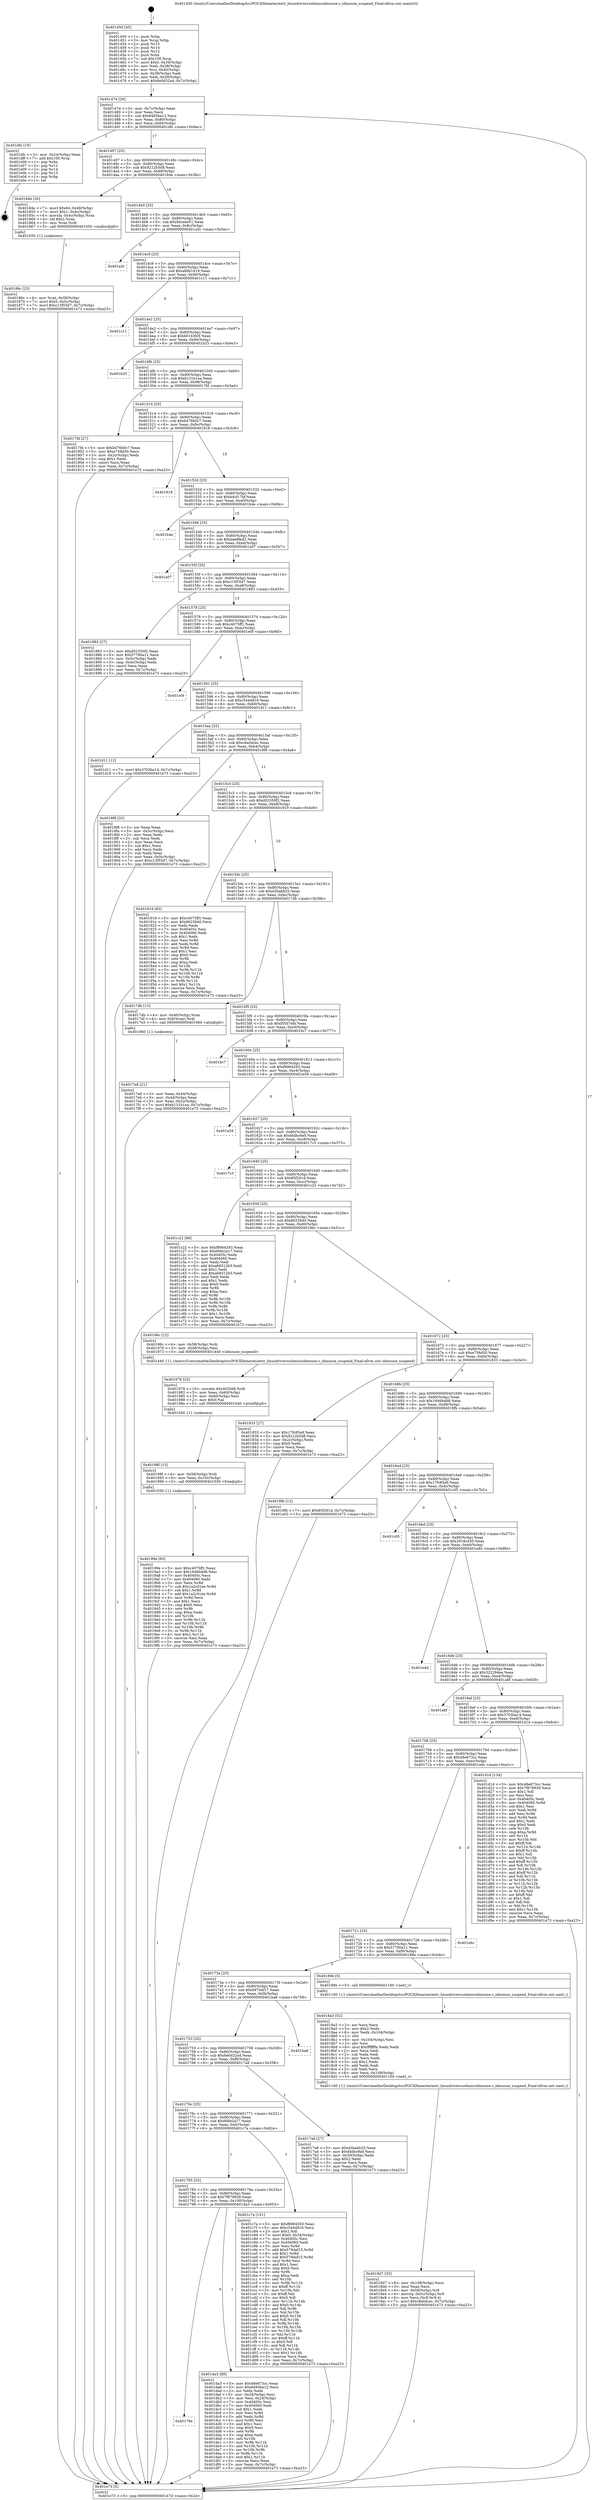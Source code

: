 digraph "0x401450" {
  label = "0x401450 (/mnt/c/Users/mathe/Desktop/tcc/POCII/binaries/extr_linuxdriversusbmiscidmouse.c_idmouse_suspend_Final-ollvm.out::main(0))"
  labelloc = "t"
  node[shape=record]

  Entry [label="",width=0.3,height=0.3,shape=circle,fillcolor=black,style=filled]
  "0x40147d" [label="{
     0x40147d [26]\l
     | [instrs]\l
     &nbsp;&nbsp;0x40147d \<+3\>: mov -0x7c(%rbp),%eax\l
     &nbsp;&nbsp;0x401480 \<+2\>: mov %eax,%ecx\l
     &nbsp;&nbsp;0x401482 \<+6\>: sub $0x8493ba12,%ecx\l
     &nbsp;&nbsp;0x401488 \<+3\>: mov %eax,-0x80(%rbp)\l
     &nbsp;&nbsp;0x40148b \<+6\>: mov %ecx,-0x84(%rbp)\l
     &nbsp;&nbsp;0x401491 \<+6\>: je 0000000000401dfc \<main+0x9ac\>\l
  }"]
  "0x401dfc" [label="{
     0x401dfc [19]\l
     | [instrs]\l
     &nbsp;&nbsp;0x401dfc \<+3\>: mov -0x24(%rbp),%eax\l
     &nbsp;&nbsp;0x401dff \<+7\>: add $0x100,%rsp\l
     &nbsp;&nbsp;0x401e06 \<+1\>: pop %rbx\l
     &nbsp;&nbsp;0x401e07 \<+2\>: pop %r12\l
     &nbsp;&nbsp;0x401e09 \<+2\>: pop %r14\l
     &nbsp;&nbsp;0x401e0b \<+2\>: pop %r15\l
     &nbsp;&nbsp;0x401e0d \<+1\>: pop %rbp\l
     &nbsp;&nbsp;0x401e0e \<+1\>: ret\l
  }"]
  "0x401497" [label="{
     0x401497 [25]\l
     | [instrs]\l
     &nbsp;&nbsp;0x401497 \<+5\>: jmp 000000000040149c \<main+0x4c\>\l
     &nbsp;&nbsp;0x40149c \<+3\>: mov -0x80(%rbp),%eax\l
     &nbsp;&nbsp;0x40149f \<+5\>: sub $0x9212b5d8,%eax\l
     &nbsp;&nbsp;0x4014a4 \<+6\>: mov %eax,-0x88(%rbp)\l
     &nbsp;&nbsp;0x4014aa \<+6\>: je 000000000040184e \<main+0x3fe\>\l
  }"]
  Exit [label="",width=0.3,height=0.3,shape=circle,fillcolor=black,style=filled,peripheries=2]
  "0x40184e" [label="{
     0x40184e [30]\l
     | [instrs]\l
     &nbsp;&nbsp;0x40184e \<+7\>: movl $0x64,-0x48(%rbp)\l
     &nbsp;&nbsp;0x401855 \<+7\>: movl $0x1,-0x4c(%rbp)\l
     &nbsp;&nbsp;0x40185c \<+4\>: movslq -0x4c(%rbp),%rax\l
     &nbsp;&nbsp;0x401860 \<+4\>: shl $0x2,%rax\l
     &nbsp;&nbsp;0x401864 \<+3\>: mov %rax,%rdi\l
     &nbsp;&nbsp;0x401867 \<+5\>: call 0000000000401050 \<malloc@plt\>\l
     | [calls]\l
     &nbsp;&nbsp;0x401050 \{1\} (unknown)\l
  }"]
  "0x4014b0" [label="{
     0x4014b0 [25]\l
     | [instrs]\l
     &nbsp;&nbsp;0x4014b0 \<+5\>: jmp 00000000004014b5 \<main+0x65\>\l
     &nbsp;&nbsp;0x4014b5 \<+3\>: mov -0x80(%rbp),%eax\l
     &nbsp;&nbsp;0x4014b8 \<+5\>: sub $0x94cebe51,%eax\l
     &nbsp;&nbsp;0x4014bd \<+6\>: mov %eax,-0x8c(%rbp)\l
     &nbsp;&nbsp;0x4014c3 \<+6\>: je 0000000000401a3c \<main+0x5ec\>\l
  }"]
  "0x40179e" [label="{
     0x40179e\l
  }", style=dashed]
  "0x401a3c" [label="{
     0x401a3c\l
  }", style=dashed]
  "0x4014c9" [label="{
     0x4014c9 [25]\l
     | [instrs]\l
     &nbsp;&nbsp;0x4014c9 \<+5\>: jmp 00000000004014ce \<main+0x7e\>\l
     &nbsp;&nbsp;0x4014ce \<+3\>: mov -0x80(%rbp),%eax\l
     &nbsp;&nbsp;0x4014d1 \<+5\>: sub $0xa89d1419,%eax\l
     &nbsp;&nbsp;0x4014d6 \<+6\>: mov %eax,-0x90(%rbp)\l
     &nbsp;&nbsp;0x4014dc \<+6\>: je 0000000000401c11 \<main+0x7c1\>\l
  }"]
  "0x401da3" [label="{
     0x401da3 [89]\l
     | [instrs]\l
     &nbsp;&nbsp;0x401da3 \<+5\>: mov $0x48e873cc,%eax\l
     &nbsp;&nbsp;0x401da8 \<+5\>: mov $0x8493ba12,%ecx\l
     &nbsp;&nbsp;0x401dad \<+2\>: xor %edx,%edx\l
     &nbsp;&nbsp;0x401daf \<+3\>: mov -0x34(%rbp),%esi\l
     &nbsp;&nbsp;0x401db2 \<+3\>: mov %esi,-0x24(%rbp)\l
     &nbsp;&nbsp;0x401db5 \<+7\>: mov 0x40405c,%esi\l
     &nbsp;&nbsp;0x401dbc \<+7\>: mov 0x404060,%edi\l
     &nbsp;&nbsp;0x401dc3 \<+3\>: sub $0x1,%edx\l
     &nbsp;&nbsp;0x401dc6 \<+3\>: mov %esi,%r8d\l
     &nbsp;&nbsp;0x401dc9 \<+3\>: add %edx,%r8d\l
     &nbsp;&nbsp;0x401dcc \<+4\>: imul %r8d,%esi\l
     &nbsp;&nbsp;0x401dd0 \<+3\>: and $0x1,%esi\l
     &nbsp;&nbsp;0x401dd3 \<+3\>: cmp $0x0,%esi\l
     &nbsp;&nbsp;0x401dd6 \<+4\>: sete %r9b\l
     &nbsp;&nbsp;0x401dda \<+3\>: cmp $0xa,%edi\l
     &nbsp;&nbsp;0x401ddd \<+4\>: setl %r10b\l
     &nbsp;&nbsp;0x401de1 \<+3\>: mov %r9b,%r11b\l
     &nbsp;&nbsp;0x401de4 \<+3\>: and %r10b,%r11b\l
     &nbsp;&nbsp;0x401de7 \<+3\>: xor %r10b,%r9b\l
     &nbsp;&nbsp;0x401dea \<+3\>: or %r9b,%r11b\l
     &nbsp;&nbsp;0x401ded \<+4\>: test $0x1,%r11b\l
     &nbsp;&nbsp;0x401df1 \<+3\>: cmovne %ecx,%eax\l
     &nbsp;&nbsp;0x401df4 \<+3\>: mov %eax,-0x7c(%rbp)\l
     &nbsp;&nbsp;0x401df7 \<+5\>: jmp 0000000000401e73 \<main+0xa23\>\l
  }"]
  "0x401c11" [label="{
     0x401c11\l
  }", style=dashed]
  "0x4014e2" [label="{
     0x4014e2 [25]\l
     | [instrs]\l
     &nbsp;&nbsp;0x4014e2 \<+5\>: jmp 00000000004014e7 \<main+0x97\>\l
     &nbsp;&nbsp;0x4014e7 \<+3\>: mov -0x80(%rbp),%eax\l
     &nbsp;&nbsp;0x4014ea \<+5\>: sub $0xb0143fc9,%eax\l
     &nbsp;&nbsp;0x4014ef \<+6\>: mov %eax,-0x94(%rbp)\l
     &nbsp;&nbsp;0x4014f5 \<+6\>: je 0000000000401b33 \<main+0x6e3\>\l
  }"]
  "0x401785" [label="{
     0x401785 [25]\l
     | [instrs]\l
     &nbsp;&nbsp;0x401785 \<+5\>: jmp 000000000040178a \<main+0x33a\>\l
     &nbsp;&nbsp;0x40178a \<+3\>: mov -0x80(%rbp),%eax\l
     &nbsp;&nbsp;0x40178d \<+5\>: sub $0x7f879939,%eax\l
     &nbsp;&nbsp;0x401792 \<+6\>: mov %eax,-0x100(%rbp)\l
     &nbsp;&nbsp;0x401798 \<+6\>: je 0000000000401da3 \<main+0x953\>\l
  }"]
  "0x401b33" [label="{
     0x401b33\l
  }", style=dashed]
  "0x4014fb" [label="{
     0x4014fb [25]\l
     | [instrs]\l
     &nbsp;&nbsp;0x4014fb \<+5\>: jmp 0000000000401500 \<main+0xb0\>\l
     &nbsp;&nbsp;0x401500 \<+3\>: mov -0x80(%rbp),%eax\l
     &nbsp;&nbsp;0x401503 \<+5\>: sub $0xb131b1ea,%eax\l
     &nbsp;&nbsp;0x401508 \<+6\>: mov %eax,-0x98(%rbp)\l
     &nbsp;&nbsp;0x40150e \<+6\>: je 00000000004017fd \<main+0x3ad\>\l
  }"]
  "0x401c7a" [label="{
     0x401c7a [151]\l
     | [instrs]\l
     &nbsp;&nbsp;0x401c7a \<+5\>: mov $0xf8964293,%eax\l
     &nbsp;&nbsp;0x401c7f \<+5\>: mov $0xc5444816,%ecx\l
     &nbsp;&nbsp;0x401c84 \<+2\>: mov $0x1,%dl\l
     &nbsp;&nbsp;0x401c86 \<+7\>: movl $0x0,-0x34(%rbp)\l
     &nbsp;&nbsp;0x401c8d \<+7\>: mov 0x40405c,%esi\l
     &nbsp;&nbsp;0x401c94 \<+7\>: mov 0x404060,%edi\l
     &nbsp;&nbsp;0x401c9b \<+3\>: mov %esi,%r8d\l
     &nbsp;&nbsp;0x401c9e \<+7\>: add $0x579daf15,%r8d\l
     &nbsp;&nbsp;0x401ca5 \<+4\>: sub $0x1,%r8d\l
     &nbsp;&nbsp;0x401ca9 \<+7\>: sub $0x579daf15,%r8d\l
     &nbsp;&nbsp;0x401cb0 \<+4\>: imul %r8d,%esi\l
     &nbsp;&nbsp;0x401cb4 \<+3\>: and $0x1,%esi\l
     &nbsp;&nbsp;0x401cb7 \<+3\>: cmp $0x0,%esi\l
     &nbsp;&nbsp;0x401cba \<+4\>: sete %r9b\l
     &nbsp;&nbsp;0x401cbe \<+3\>: cmp $0xa,%edi\l
     &nbsp;&nbsp;0x401cc1 \<+4\>: setl %r10b\l
     &nbsp;&nbsp;0x401cc5 \<+3\>: mov %r9b,%r11b\l
     &nbsp;&nbsp;0x401cc8 \<+4\>: xor $0xff,%r11b\l
     &nbsp;&nbsp;0x401ccc \<+3\>: mov %r10b,%bl\l
     &nbsp;&nbsp;0x401ccf \<+3\>: xor $0xff,%bl\l
     &nbsp;&nbsp;0x401cd2 \<+3\>: xor $0x0,%dl\l
     &nbsp;&nbsp;0x401cd5 \<+3\>: mov %r11b,%r14b\l
     &nbsp;&nbsp;0x401cd8 \<+4\>: and $0x0,%r14b\l
     &nbsp;&nbsp;0x401cdc \<+3\>: and %dl,%r9b\l
     &nbsp;&nbsp;0x401cdf \<+3\>: mov %bl,%r15b\l
     &nbsp;&nbsp;0x401ce2 \<+4\>: and $0x0,%r15b\l
     &nbsp;&nbsp;0x401ce6 \<+3\>: and %dl,%r10b\l
     &nbsp;&nbsp;0x401ce9 \<+3\>: or %r9b,%r14b\l
     &nbsp;&nbsp;0x401cec \<+3\>: or %r10b,%r15b\l
     &nbsp;&nbsp;0x401cef \<+3\>: xor %r15b,%r14b\l
     &nbsp;&nbsp;0x401cf2 \<+3\>: or %bl,%r11b\l
     &nbsp;&nbsp;0x401cf5 \<+4\>: xor $0xff,%r11b\l
     &nbsp;&nbsp;0x401cf9 \<+3\>: or $0x0,%dl\l
     &nbsp;&nbsp;0x401cfc \<+3\>: and %dl,%r11b\l
     &nbsp;&nbsp;0x401cff \<+3\>: or %r11b,%r14b\l
     &nbsp;&nbsp;0x401d02 \<+4\>: test $0x1,%r14b\l
     &nbsp;&nbsp;0x401d06 \<+3\>: cmovne %ecx,%eax\l
     &nbsp;&nbsp;0x401d09 \<+3\>: mov %eax,-0x7c(%rbp)\l
     &nbsp;&nbsp;0x401d0c \<+5\>: jmp 0000000000401e73 \<main+0xa23\>\l
  }"]
  "0x4017fd" [label="{
     0x4017fd [27]\l
     | [instrs]\l
     &nbsp;&nbsp;0x4017fd \<+5\>: mov $0xb476b0c7,%eax\l
     &nbsp;&nbsp;0x401802 \<+5\>: mov $0xe758d50,%ecx\l
     &nbsp;&nbsp;0x401807 \<+3\>: mov -0x2c(%rbp),%edx\l
     &nbsp;&nbsp;0x40180a \<+3\>: cmp $0x1,%edx\l
     &nbsp;&nbsp;0x40180d \<+3\>: cmovl %ecx,%eax\l
     &nbsp;&nbsp;0x401810 \<+3\>: mov %eax,-0x7c(%rbp)\l
     &nbsp;&nbsp;0x401813 \<+5\>: jmp 0000000000401e73 \<main+0xa23\>\l
  }"]
  "0x401514" [label="{
     0x401514 [25]\l
     | [instrs]\l
     &nbsp;&nbsp;0x401514 \<+5\>: jmp 0000000000401519 \<main+0xc9\>\l
     &nbsp;&nbsp;0x401519 \<+3\>: mov -0x80(%rbp),%eax\l
     &nbsp;&nbsp;0x40151c \<+5\>: sub $0xb476b0c7,%eax\l
     &nbsp;&nbsp;0x401521 \<+6\>: mov %eax,-0x9c(%rbp)\l
     &nbsp;&nbsp;0x401527 \<+6\>: je 0000000000401818 \<main+0x3c8\>\l
  }"]
  "0x40199e" [label="{
     0x40199e [93]\l
     | [instrs]\l
     &nbsp;&nbsp;0x40199e \<+5\>: mov $0xc4075ff1,%eax\l
     &nbsp;&nbsp;0x4019a3 \<+5\>: mov $0x1646bdd8,%esi\l
     &nbsp;&nbsp;0x4019a8 \<+7\>: mov 0x40405c,%ecx\l
     &nbsp;&nbsp;0x4019af \<+7\>: mov 0x404060,%edx\l
     &nbsp;&nbsp;0x4019b6 \<+3\>: mov %ecx,%r8d\l
     &nbsp;&nbsp;0x4019b9 \<+7\>: sub $0x1a2c01ee,%r8d\l
     &nbsp;&nbsp;0x4019c0 \<+4\>: sub $0x1,%r8d\l
     &nbsp;&nbsp;0x4019c4 \<+7\>: add $0x1a2c01ee,%r8d\l
     &nbsp;&nbsp;0x4019cb \<+4\>: imul %r8d,%ecx\l
     &nbsp;&nbsp;0x4019cf \<+3\>: and $0x1,%ecx\l
     &nbsp;&nbsp;0x4019d2 \<+3\>: cmp $0x0,%ecx\l
     &nbsp;&nbsp;0x4019d5 \<+4\>: sete %r9b\l
     &nbsp;&nbsp;0x4019d9 \<+3\>: cmp $0xa,%edx\l
     &nbsp;&nbsp;0x4019dc \<+4\>: setl %r10b\l
     &nbsp;&nbsp;0x4019e0 \<+3\>: mov %r9b,%r11b\l
     &nbsp;&nbsp;0x4019e3 \<+3\>: and %r10b,%r11b\l
     &nbsp;&nbsp;0x4019e6 \<+3\>: xor %r10b,%r9b\l
     &nbsp;&nbsp;0x4019e9 \<+3\>: or %r9b,%r11b\l
     &nbsp;&nbsp;0x4019ec \<+4\>: test $0x1,%r11b\l
     &nbsp;&nbsp;0x4019f0 \<+3\>: cmovne %esi,%eax\l
     &nbsp;&nbsp;0x4019f3 \<+3\>: mov %eax,-0x7c(%rbp)\l
     &nbsp;&nbsp;0x4019f6 \<+5\>: jmp 0000000000401e73 \<main+0xa23\>\l
  }"]
  "0x401818" [label="{
     0x401818\l
  }", style=dashed]
  "0x40152d" [label="{
     0x40152d [25]\l
     | [instrs]\l
     &nbsp;&nbsp;0x40152d \<+5\>: jmp 0000000000401532 \<main+0xe2\>\l
     &nbsp;&nbsp;0x401532 \<+3\>: mov -0x80(%rbp),%eax\l
     &nbsp;&nbsp;0x401535 \<+5\>: sub $0xb4cf17bf,%eax\l
     &nbsp;&nbsp;0x40153a \<+6\>: mov %eax,-0xa0(%rbp)\l
     &nbsp;&nbsp;0x401540 \<+6\>: je 0000000000401b4e \<main+0x6fe\>\l
  }"]
  "0x40198f" [label="{
     0x40198f [15]\l
     | [instrs]\l
     &nbsp;&nbsp;0x40198f \<+4\>: mov -0x58(%rbp),%rdi\l
     &nbsp;&nbsp;0x401993 \<+6\>: mov %eax,-0x10c(%rbp)\l
     &nbsp;&nbsp;0x401999 \<+5\>: call 0000000000401030 \<free@plt\>\l
     | [calls]\l
     &nbsp;&nbsp;0x401030 \{1\} (unknown)\l
  }"]
  "0x401b4e" [label="{
     0x401b4e\l
  }", style=dashed]
  "0x401546" [label="{
     0x401546 [25]\l
     | [instrs]\l
     &nbsp;&nbsp;0x401546 \<+5\>: jmp 000000000040154b \<main+0xfb\>\l
     &nbsp;&nbsp;0x40154b \<+3\>: mov -0x80(%rbp),%eax\l
     &nbsp;&nbsp;0x40154e \<+5\>: sub $0xbae6fed2,%eax\l
     &nbsp;&nbsp;0x401553 \<+6\>: mov %eax,-0xa4(%rbp)\l
     &nbsp;&nbsp;0x401559 \<+6\>: je 0000000000401a07 \<main+0x5b7\>\l
  }"]
  "0x401978" [label="{
     0x401978 [23]\l
     | [instrs]\l
     &nbsp;&nbsp;0x401978 \<+10\>: movabs $0x4020d6,%rdi\l
     &nbsp;&nbsp;0x401982 \<+3\>: mov %eax,-0x60(%rbp)\l
     &nbsp;&nbsp;0x401985 \<+3\>: mov -0x60(%rbp),%esi\l
     &nbsp;&nbsp;0x401988 \<+2\>: mov $0x0,%al\l
     &nbsp;&nbsp;0x40198a \<+5\>: call 0000000000401040 \<printf@plt\>\l
     | [calls]\l
     &nbsp;&nbsp;0x401040 \{1\} (unknown)\l
  }"]
  "0x401a07" [label="{
     0x401a07\l
  }", style=dashed]
  "0x40155f" [label="{
     0x40155f [25]\l
     | [instrs]\l
     &nbsp;&nbsp;0x40155f \<+5\>: jmp 0000000000401564 \<main+0x114\>\l
     &nbsp;&nbsp;0x401564 \<+3\>: mov -0x80(%rbp),%eax\l
     &nbsp;&nbsp;0x401567 \<+5\>: sub $0xc13f55d7,%eax\l
     &nbsp;&nbsp;0x40156c \<+6\>: mov %eax,-0xa8(%rbp)\l
     &nbsp;&nbsp;0x401572 \<+6\>: je 0000000000401883 \<main+0x433\>\l
  }"]
  "0x4018d7" [label="{
     0x4018d7 [33]\l
     | [instrs]\l
     &nbsp;&nbsp;0x4018d7 \<+6\>: mov -0x108(%rbp),%ecx\l
     &nbsp;&nbsp;0x4018dd \<+3\>: imul %eax,%ecx\l
     &nbsp;&nbsp;0x4018e0 \<+4\>: mov -0x58(%rbp),%r8\l
     &nbsp;&nbsp;0x4018e4 \<+4\>: movslq -0x5c(%rbp),%r9\l
     &nbsp;&nbsp;0x4018e8 \<+4\>: mov %ecx,(%r8,%r9,4)\l
     &nbsp;&nbsp;0x4018ec \<+7\>: movl $0xc8a0dcec,-0x7c(%rbp)\l
     &nbsp;&nbsp;0x4018f3 \<+5\>: jmp 0000000000401e73 \<main+0xa23\>\l
  }"]
  "0x401883" [label="{
     0x401883 [27]\l
     | [instrs]\l
     &nbsp;&nbsp;0x401883 \<+5\>: mov $0xd02350f2,%eax\l
     &nbsp;&nbsp;0x401888 \<+5\>: mov $0x57780a11,%ecx\l
     &nbsp;&nbsp;0x40188d \<+3\>: mov -0x5c(%rbp),%edx\l
     &nbsp;&nbsp;0x401890 \<+3\>: cmp -0x4c(%rbp),%edx\l
     &nbsp;&nbsp;0x401893 \<+3\>: cmovl %ecx,%eax\l
     &nbsp;&nbsp;0x401896 \<+3\>: mov %eax,-0x7c(%rbp)\l
     &nbsp;&nbsp;0x401899 \<+5\>: jmp 0000000000401e73 \<main+0xa23\>\l
  }"]
  "0x401578" [label="{
     0x401578 [25]\l
     | [instrs]\l
     &nbsp;&nbsp;0x401578 \<+5\>: jmp 000000000040157d \<main+0x12d\>\l
     &nbsp;&nbsp;0x40157d \<+3\>: mov -0x80(%rbp),%eax\l
     &nbsp;&nbsp;0x401580 \<+5\>: sub $0xc4075ff1,%eax\l
     &nbsp;&nbsp;0x401585 \<+6\>: mov %eax,-0xac(%rbp)\l
     &nbsp;&nbsp;0x40158b \<+6\>: je 0000000000401e0f \<main+0x9bf\>\l
  }"]
  "0x4018a3" [label="{
     0x4018a3 [52]\l
     | [instrs]\l
     &nbsp;&nbsp;0x4018a3 \<+2\>: xor %ecx,%ecx\l
     &nbsp;&nbsp;0x4018a5 \<+5\>: mov $0x2,%edx\l
     &nbsp;&nbsp;0x4018aa \<+6\>: mov %edx,-0x104(%rbp)\l
     &nbsp;&nbsp;0x4018b0 \<+1\>: cltd\l
     &nbsp;&nbsp;0x4018b1 \<+6\>: mov -0x104(%rbp),%esi\l
     &nbsp;&nbsp;0x4018b7 \<+2\>: idiv %esi\l
     &nbsp;&nbsp;0x4018b9 \<+6\>: imul $0xfffffffe,%edx,%edx\l
     &nbsp;&nbsp;0x4018bf \<+2\>: mov %ecx,%edi\l
     &nbsp;&nbsp;0x4018c1 \<+2\>: sub %edx,%edi\l
     &nbsp;&nbsp;0x4018c3 \<+2\>: mov %ecx,%edx\l
     &nbsp;&nbsp;0x4018c5 \<+3\>: sub $0x1,%edx\l
     &nbsp;&nbsp;0x4018c8 \<+2\>: add %edx,%edi\l
     &nbsp;&nbsp;0x4018ca \<+2\>: sub %edi,%ecx\l
     &nbsp;&nbsp;0x4018cc \<+6\>: mov %ecx,-0x108(%rbp)\l
     &nbsp;&nbsp;0x4018d2 \<+5\>: call 0000000000401160 \<next_i\>\l
     | [calls]\l
     &nbsp;&nbsp;0x401160 \{1\} (/mnt/c/Users/mathe/Desktop/tcc/POCII/binaries/extr_linuxdriversusbmiscidmouse.c_idmouse_suspend_Final-ollvm.out::next_i)\l
  }"]
  "0x401e0f" [label="{
     0x401e0f\l
  }", style=dashed]
  "0x401591" [label="{
     0x401591 [25]\l
     | [instrs]\l
     &nbsp;&nbsp;0x401591 \<+5\>: jmp 0000000000401596 \<main+0x146\>\l
     &nbsp;&nbsp;0x401596 \<+3\>: mov -0x80(%rbp),%eax\l
     &nbsp;&nbsp;0x401599 \<+5\>: sub $0xc5444816,%eax\l
     &nbsp;&nbsp;0x40159e \<+6\>: mov %eax,-0xb0(%rbp)\l
     &nbsp;&nbsp;0x4015a4 \<+6\>: je 0000000000401d11 \<main+0x8c1\>\l
  }"]
  "0x40186c" [label="{
     0x40186c [23]\l
     | [instrs]\l
     &nbsp;&nbsp;0x40186c \<+4\>: mov %rax,-0x58(%rbp)\l
     &nbsp;&nbsp;0x401870 \<+7\>: movl $0x0,-0x5c(%rbp)\l
     &nbsp;&nbsp;0x401877 \<+7\>: movl $0xc13f55d7,-0x7c(%rbp)\l
     &nbsp;&nbsp;0x40187e \<+5\>: jmp 0000000000401e73 \<main+0xa23\>\l
  }"]
  "0x401d11" [label="{
     0x401d11 [12]\l
     | [instrs]\l
     &nbsp;&nbsp;0x401d11 \<+7\>: movl $0x3703ba14,-0x7c(%rbp)\l
     &nbsp;&nbsp;0x401d18 \<+5\>: jmp 0000000000401e73 \<main+0xa23\>\l
  }"]
  "0x4015aa" [label="{
     0x4015aa [25]\l
     | [instrs]\l
     &nbsp;&nbsp;0x4015aa \<+5\>: jmp 00000000004015af \<main+0x15f\>\l
     &nbsp;&nbsp;0x4015af \<+3\>: mov -0x80(%rbp),%eax\l
     &nbsp;&nbsp;0x4015b2 \<+5\>: sub $0xc8a0dcec,%eax\l
     &nbsp;&nbsp;0x4015b7 \<+6\>: mov %eax,-0xb4(%rbp)\l
     &nbsp;&nbsp;0x4015bd \<+6\>: je 00000000004018f8 \<main+0x4a8\>\l
  }"]
  "0x4017e8" [label="{
     0x4017e8 [21]\l
     | [instrs]\l
     &nbsp;&nbsp;0x4017e8 \<+3\>: mov %eax,-0x44(%rbp)\l
     &nbsp;&nbsp;0x4017eb \<+3\>: mov -0x44(%rbp),%eax\l
     &nbsp;&nbsp;0x4017ee \<+3\>: mov %eax,-0x2c(%rbp)\l
     &nbsp;&nbsp;0x4017f1 \<+7\>: movl $0xb131b1ea,-0x7c(%rbp)\l
     &nbsp;&nbsp;0x4017f8 \<+5\>: jmp 0000000000401e73 \<main+0xa23\>\l
  }"]
  "0x4018f8" [label="{
     0x4018f8 [33]\l
     | [instrs]\l
     &nbsp;&nbsp;0x4018f8 \<+2\>: xor %eax,%eax\l
     &nbsp;&nbsp;0x4018fa \<+3\>: mov -0x5c(%rbp),%ecx\l
     &nbsp;&nbsp;0x4018fd \<+2\>: mov %eax,%edx\l
     &nbsp;&nbsp;0x4018ff \<+2\>: sub %ecx,%edx\l
     &nbsp;&nbsp;0x401901 \<+2\>: mov %eax,%ecx\l
     &nbsp;&nbsp;0x401903 \<+3\>: sub $0x1,%ecx\l
     &nbsp;&nbsp;0x401906 \<+2\>: add %ecx,%edx\l
     &nbsp;&nbsp;0x401908 \<+2\>: sub %edx,%eax\l
     &nbsp;&nbsp;0x40190a \<+3\>: mov %eax,-0x5c(%rbp)\l
     &nbsp;&nbsp;0x40190d \<+7\>: movl $0xc13f55d7,-0x7c(%rbp)\l
     &nbsp;&nbsp;0x401914 \<+5\>: jmp 0000000000401e73 \<main+0xa23\>\l
  }"]
  "0x4015c3" [label="{
     0x4015c3 [25]\l
     | [instrs]\l
     &nbsp;&nbsp;0x4015c3 \<+5\>: jmp 00000000004015c8 \<main+0x178\>\l
     &nbsp;&nbsp;0x4015c8 \<+3\>: mov -0x80(%rbp),%eax\l
     &nbsp;&nbsp;0x4015cb \<+5\>: sub $0xd02350f2,%eax\l
     &nbsp;&nbsp;0x4015d0 \<+6\>: mov %eax,-0xb8(%rbp)\l
     &nbsp;&nbsp;0x4015d6 \<+6\>: je 0000000000401919 \<main+0x4c9\>\l
  }"]
  "0x401450" [label="{
     0x401450 [45]\l
     | [instrs]\l
     &nbsp;&nbsp;0x401450 \<+1\>: push %rbp\l
     &nbsp;&nbsp;0x401451 \<+3\>: mov %rsp,%rbp\l
     &nbsp;&nbsp;0x401454 \<+2\>: push %r15\l
     &nbsp;&nbsp;0x401456 \<+2\>: push %r14\l
     &nbsp;&nbsp;0x401458 \<+2\>: push %r12\l
     &nbsp;&nbsp;0x40145a \<+1\>: push %rbx\l
     &nbsp;&nbsp;0x40145b \<+7\>: sub $0x100,%rsp\l
     &nbsp;&nbsp;0x401462 \<+7\>: movl $0x0,-0x34(%rbp)\l
     &nbsp;&nbsp;0x401469 \<+3\>: mov %edi,-0x38(%rbp)\l
     &nbsp;&nbsp;0x40146c \<+4\>: mov %rsi,-0x40(%rbp)\l
     &nbsp;&nbsp;0x401470 \<+3\>: mov -0x38(%rbp),%edi\l
     &nbsp;&nbsp;0x401473 \<+3\>: mov %edi,-0x30(%rbp)\l
     &nbsp;&nbsp;0x401476 \<+7\>: movl $0x6e0d32a4,-0x7c(%rbp)\l
  }"]
  "0x401919" [label="{
     0x401919 [83]\l
     | [instrs]\l
     &nbsp;&nbsp;0x401919 \<+5\>: mov $0xc4075ff1,%eax\l
     &nbsp;&nbsp;0x40191e \<+5\>: mov $0x8623940,%ecx\l
     &nbsp;&nbsp;0x401923 \<+2\>: xor %edx,%edx\l
     &nbsp;&nbsp;0x401925 \<+7\>: mov 0x40405c,%esi\l
     &nbsp;&nbsp;0x40192c \<+7\>: mov 0x404060,%edi\l
     &nbsp;&nbsp;0x401933 \<+3\>: sub $0x1,%edx\l
     &nbsp;&nbsp;0x401936 \<+3\>: mov %esi,%r8d\l
     &nbsp;&nbsp;0x401939 \<+3\>: add %edx,%r8d\l
     &nbsp;&nbsp;0x40193c \<+4\>: imul %r8d,%esi\l
     &nbsp;&nbsp;0x401940 \<+3\>: and $0x1,%esi\l
     &nbsp;&nbsp;0x401943 \<+3\>: cmp $0x0,%esi\l
     &nbsp;&nbsp;0x401946 \<+4\>: sete %r9b\l
     &nbsp;&nbsp;0x40194a \<+3\>: cmp $0xa,%edi\l
     &nbsp;&nbsp;0x40194d \<+4\>: setl %r10b\l
     &nbsp;&nbsp;0x401951 \<+3\>: mov %r9b,%r11b\l
     &nbsp;&nbsp;0x401954 \<+3\>: and %r10b,%r11b\l
     &nbsp;&nbsp;0x401957 \<+3\>: xor %r10b,%r9b\l
     &nbsp;&nbsp;0x40195a \<+3\>: or %r9b,%r11b\l
     &nbsp;&nbsp;0x40195d \<+4\>: test $0x1,%r11b\l
     &nbsp;&nbsp;0x401961 \<+3\>: cmovne %ecx,%eax\l
     &nbsp;&nbsp;0x401964 \<+3\>: mov %eax,-0x7c(%rbp)\l
     &nbsp;&nbsp;0x401967 \<+5\>: jmp 0000000000401e73 \<main+0xa23\>\l
  }"]
  "0x4015dc" [label="{
     0x4015dc [25]\l
     | [instrs]\l
     &nbsp;&nbsp;0x4015dc \<+5\>: jmp 00000000004015e1 \<main+0x191\>\l
     &nbsp;&nbsp;0x4015e1 \<+3\>: mov -0x80(%rbp),%eax\l
     &nbsp;&nbsp;0x4015e4 \<+5\>: sub $0xd3babb25,%eax\l
     &nbsp;&nbsp;0x4015e9 \<+6\>: mov %eax,-0xbc(%rbp)\l
     &nbsp;&nbsp;0x4015ef \<+6\>: je 00000000004017db \<main+0x38b\>\l
  }"]
  "0x401e73" [label="{
     0x401e73 [5]\l
     | [instrs]\l
     &nbsp;&nbsp;0x401e73 \<+5\>: jmp 000000000040147d \<main+0x2d\>\l
  }"]
  "0x4017db" [label="{
     0x4017db [13]\l
     | [instrs]\l
     &nbsp;&nbsp;0x4017db \<+4\>: mov -0x40(%rbp),%rax\l
     &nbsp;&nbsp;0x4017df \<+4\>: mov 0x8(%rax),%rdi\l
     &nbsp;&nbsp;0x4017e3 \<+5\>: call 0000000000401060 \<atoi@plt\>\l
     | [calls]\l
     &nbsp;&nbsp;0x401060 \{1\} (unknown)\l
  }"]
  "0x4015f5" [label="{
     0x4015f5 [25]\l
     | [instrs]\l
     &nbsp;&nbsp;0x4015f5 \<+5\>: jmp 00000000004015fa \<main+0x1aa\>\l
     &nbsp;&nbsp;0x4015fa \<+3\>: mov -0x80(%rbp),%eax\l
     &nbsp;&nbsp;0x4015fd \<+5\>: sub $0xf55d7efa,%eax\l
     &nbsp;&nbsp;0x401602 \<+6\>: mov %eax,-0xc0(%rbp)\l
     &nbsp;&nbsp;0x401608 \<+6\>: je 0000000000401bc7 \<main+0x777\>\l
  }"]
  "0x40176c" [label="{
     0x40176c [25]\l
     | [instrs]\l
     &nbsp;&nbsp;0x40176c \<+5\>: jmp 0000000000401771 \<main+0x321\>\l
     &nbsp;&nbsp;0x401771 \<+3\>: mov -0x80(%rbp),%eax\l
     &nbsp;&nbsp;0x401774 \<+5\>: sub $0x6fde2a17,%eax\l
     &nbsp;&nbsp;0x401779 \<+6\>: mov %eax,-0xfc(%rbp)\l
     &nbsp;&nbsp;0x40177f \<+6\>: je 0000000000401c7a \<main+0x82a\>\l
  }"]
  "0x401bc7" [label="{
     0x401bc7\l
  }", style=dashed]
  "0x40160e" [label="{
     0x40160e [25]\l
     | [instrs]\l
     &nbsp;&nbsp;0x40160e \<+5\>: jmp 0000000000401613 \<main+0x1c3\>\l
     &nbsp;&nbsp;0x401613 \<+3\>: mov -0x80(%rbp),%eax\l
     &nbsp;&nbsp;0x401616 \<+5\>: sub $0xf8964293,%eax\l
     &nbsp;&nbsp;0x40161b \<+6\>: mov %eax,-0xc4(%rbp)\l
     &nbsp;&nbsp;0x401621 \<+6\>: je 0000000000401e59 \<main+0xa09\>\l
  }"]
  "0x4017a8" [label="{
     0x4017a8 [27]\l
     | [instrs]\l
     &nbsp;&nbsp;0x4017a8 \<+5\>: mov $0xd3babb25,%eax\l
     &nbsp;&nbsp;0x4017ad \<+5\>: mov $0xfddbc9a0,%ecx\l
     &nbsp;&nbsp;0x4017b2 \<+3\>: mov -0x30(%rbp),%edx\l
     &nbsp;&nbsp;0x4017b5 \<+3\>: cmp $0x2,%edx\l
     &nbsp;&nbsp;0x4017b8 \<+3\>: cmovne %ecx,%eax\l
     &nbsp;&nbsp;0x4017bb \<+3\>: mov %eax,-0x7c(%rbp)\l
     &nbsp;&nbsp;0x4017be \<+5\>: jmp 0000000000401e73 \<main+0xa23\>\l
  }"]
  "0x401e59" [label="{
     0x401e59\l
  }", style=dashed]
  "0x401627" [label="{
     0x401627 [25]\l
     | [instrs]\l
     &nbsp;&nbsp;0x401627 \<+5\>: jmp 000000000040162c \<main+0x1dc\>\l
     &nbsp;&nbsp;0x40162c \<+3\>: mov -0x80(%rbp),%eax\l
     &nbsp;&nbsp;0x40162f \<+5\>: sub $0xfddbc9a0,%eax\l
     &nbsp;&nbsp;0x401634 \<+6\>: mov %eax,-0xc8(%rbp)\l
     &nbsp;&nbsp;0x40163a \<+6\>: je 00000000004017c3 \<main+0x373\>\l
  }"]
  "0x401753" [label="{
     0x401753 [25]\l
     | [instrs]\l
     &nbsp;&nbsp;0x401753 \<+5\>: jmp 0000000000401758 \<main+0x308\>\l
     &nbsp;&nbsp;0x401758 \<+3\>: mov -0x80(%rbp),%eax\l
     &nbsp;&nbsp;0x40175b \<+5\>: sub $0x6e0d32a4,%eax\l
     &nbsp;&nbsp;0x401760 \<+6\>: mov %eax,-0xf8(%rbp)\l
     &nbsp;&nbsp;0x401766 \<+6\>: je 00000000004017a8 \<main+0x358\>\l
  }"]
  "0x4017c3" [label="{
     0x4017c3\l
  }", style=dashed]
  "0x401640" [label="{
     0x401640 [25]\l
     | [instrs]\l
     &nbsp;&nbsp;0x401640 \<+5\>: jmp 0000000000401645 \<main+0x1f5\>\l
     &nbsp;&nbsp;0x401645 \<+3\>: mov -0x80(%rbp),%eax\l
     &nbsp;&nbsp;0x401648 \<+5\>: sub $0x85f291d,%eax\l
     &nbsp;&nbsp;0x40164d \<+6\>: mov %eax,-0xcc(%rbp)\l
     &nbsp;&nbsp;0x401653 \<+6\>: je 0000000000401c22 \<main+0x7d2\>\l
  }"]
  "0x401ba8" [label="{
     0x401ba8\l
  }", style=dashed]
  "0x401c22" [label="{
     0x401c22 [88]\l
     | [instrs]\l
     &nbsp;&nbsp;0x401c22 \<+5\>: mov $0xf8964293,%eax\l
     &nbsp;&nbsp;0x401c27 \<+5\>: mov $0x6fde2a17,%ecx\l
     &nbsp;&nbsp;0x401c2c \<+7\>: mov 0x40405c,%edx\l
     &nbsp;&nbsp;0x401c33 \<+7\>: mov 0x404060,%esi\l
     &nbsp;&nbsp;0x401c3a \<+2\>: mov %edx,%edi\l
     &nbsp;&nbsp;0x401c3c \<+6\>: add $0xa68312b5,%edi\l
     &nbsp;&nbsp;0x401c42 \<+3\>: sub $0x1,%edi\l
     &nbsp;&nbsp;0x401c45 \<+6\>: sub $0xa68312b5,%edi\l
     &nbsp;&nbsp;0x401c4b \<+3\>: imul %edi,%edx\l
     &nbsp;&nbsp;0x401c4e \<+3\>: and $0x1,%edx\l
     &nbsp;&nbsp;0x401c51 \<+3\>: cmp $0x0,%edx\l
     &nbsp;&nbsp;0x401c54 \<+4\>: sete %r8b\l
     &nbsp;&nbsp;0x401c58 \<+3\>: cmp $0xa,%esi\l
     &nbsp;&nbsp;0x401c5b \<+4\>: setl %r9b\l
     &nbsp;&nbsp;0x401c5f \<+3\>: mov %r8b,%r10b\l
     &nbsp;&nbsp;0x401c62 \<+3\>: and %r9b,%r10b\l
     &nbsp;&nbsp;0x401c65 \<+3\>: xor %r9b,%r8b\l
     &nbsp;&nbsp;0x401c68 \<+3\>: or %r8b,%r10b\l
     &nbsp;&nbsp;0x401c6b \<+4\>: test $0x1,%r10b\l
     &nbsp;&nbsp;0x401c6f \<+3\>: cmovne %ecx,%eax\l
     &nbsp;&nbsp;0x401c72 \<+3\>: mov %eax,-0x7c(%rbp)\l
     &nbsp;&nbsp;0x401c75 \<+5\>: jmp 0000000000401e73 \<main+0xa23\>\l
  }"]
  "0x401659" [label="{
     0x401659 [25]\l
     | [instrs]\l
     &nbsp;&nbsp;0x401659 \<+5\>: jmp 000000000040165e \<main+0x20e\>\l
     &nbsp;&nbsp;0x40165e \<+3\>: mov -0x80(%rbp),%eax\l
     &nbsp;&nbsp;0x401661 \<+5\>: sub $0x8623940,%eax\l
     &nbsp;&nbsp;0x401666 \<+6\>: mov %eax,-0xd0(%rbp)\l
     &nbsp;&nbsp;0x40166c \<+6\>: je 000000000040196c \<main+0x51c\>\l
  }"]
  "0x40173a" [label="{
     0x40173a [25]\l
     | [instrs]\l
     &nbsp;&nbsp;0x40173a \<+5\>: jmp 000000000040173f \<main+0x2ef\>\l
     &nbsp;&nbsp;0x40173f \<+3\>: mov -0x80(%rbp),%eax\l
     &nbsp;&nbsp;0x401742 \<+5\>: sub $0x69704f17,%eax\l
     &nbsp;&nbsp;0x401747 \<+6\>: mov %eax,-0xf4(%rbp)\l
     &nbsp;&nbsp;0x40174d \<+6\>: je 0000000000401ba8 \<main+0x758\>\l
  }"]
  "0x40196c" [label="{
     0x40196c [12]\l
     | [instrs]\l
     &nbsp;&nbsp;0x40196c \<+4\>: mov -0x58(%rbp),%rdi\l
     &nbsp;&nbsp;0x401970 \<+3\>: mov -0x48(%rbp),%esi\l
     &nbsp;&nbsp;0x401973 \<+5\>: call 0000000000401440 \<idmouse_suspend\>\l
     | [calls]\l
     &nbsp;&nbsp;0x401440 \{1\} (/mnt/c/Users/mathe/Desktop/tcc/POCII/binaries/extr_linuxdriversusbmiscidmouse.c_idmouse_suspend_Final-ollvm.out::idmouse_suspend)\l
  }"]
  "0x401672" [label="{
     0x401672 [25]\l
     | [instrs]\l
     &nbsp;&nbsp;0x401672 \<+5\>: jmp 0000000000401677 \<main+0x227\>\l
     &nbsp;&nbsp;0x401677 \<+3\>: mov -0x80(%rbp),%eax\l
     &nbsp;&nbsp;0x40167a \<+5\>: sub $0xe758d50,%eax\l
     &nbsp;&nbsp;0x40167f \<+6\>: mov %eax,-0xd4(%rbp)\l
     &nbsp;&nbsp;0x401685 \<+6\>: je 0000000000401833 \<main+0x3e3\>\l
  }"]
  "0x40189e" [label="{
     0x40189e [5]\l
     | [instrs]\l
     &nbsp;&nbsp;0x40189e \<+5\>: call 0000000000401160 \<next_i\>\l
     | [calls]\l
     &nbsp;&nbsp;0x401160 \{1\} (/mnt/c/Users/mathe/Desktop/tcc/POCII/binaries/extr_linuxdriversusbmiscidmouse.c_idmouse_suspend_Final-ollvm.out::next_i)\l
  }"]
  "0x401833" [label="{
     0x401833 [27]\l
     | [instrs]\l
     &nbsp;&nbsp;0x401833 \<+5\>: mov $0x17fc85a9,%eax\l
     &nbsp;&nbsp;0x401838 \<+5\>: mov $0x9212b5d8,%ecx\l
     &nbsp;&nbsp;0x40183d \<+3\>: mov -0x2c(%rbp),%edx\l
     &nbsp;&nbsp;0x401840 \<+3\>: cmp $0x0,%edx\l
     &nbsp;&nbsp;0x401843 \<+3\>: cmove %ecx,%eax\l
     &nbsp;&nbsp;0x401846 \<+3\>: mov %eax,-0x7c(%rbp)\l
     &nbsp;&nbsp;0x401849 \<+5\>: jmp 0000000000401e73 \<main+0xa23\>\l
  }"]
  "0x40168b" [label="{
     0x40168b [25]\l
     | [instrs]\l
     &nbsp;&nbsp;0x40168b \<+5\>: jmp 0000000000401690 \<main+0x240\>\l
     &nbsp;&nbsp;0x401690 \<+3\>: mov -0x80(%rbp),%eax\l
     &nbsp;&nbsp;0x401693 \<+5\>: sub $0x1646bdd8,%eax\l
     &nbsp;&nbsp;0x401698 \<+6\>: mov %eax,-0xd8(%rbp)\l
     &nbsp;&nbsp;0x40169e \<+6\>: je 00000000004019fb \<main+0x5ab\>\l
  }"]
  "0x401721" [label="{
     0x401721 [25]\l
     | [instrs]\l
     &nbsp;&nbsp;0x401721 \<+5\>: jmp 0000000000401726 \<main+0x2d6\>\l
     &nbsp;&nbsp;0x401726 \<+3\>: mov -0x80(%rbp),%eax\l
     &nbsp;&nbsp;0x401729 \<+5\>: sub $0x57780a11,%eax\l
     &nbsp;&nbsp;0x40172e \<+6\>: mov %eax,-0xf0(%rbp)\l
     &nbsp;&nbsp;0x401734 \<+6\>: je 000000000040189e \<main+0x44e\>\l
  }"]
  "0x4019fb" [label="{
     0x4019fb [12]\l
     | [instrs]\l
     &nbsp;&nbsp;0x4019fb \<+7\>: movl $0x85f291d,-0x7c(%rbp)\l
     &nbsp;&nbsp;0x401a02 \<+5\>: jmp 0000000000401e73 \<main+0xa23\>\l
  }"]
  "0x4016a4" [label="{
     0x4016a4 [25]\l
     | [instrs]\l
     &nbsp;&nbsp;0x4016a4 \<+5\>: jmp 00000000004016a9 \<main+0x259\>\l
     &nbsp;&nbsp;0x4016a9 \<+3\>: mov -0x80(%rbp),%eax\l
     &nbsp;&nbsp;0x4016ac \<+5\>: sub $0x17fc85a9,%eax\l
     &nbsp;&nbsp;0x4016b1 \<+6\>: mov %eax,-0xdc(%rbp)\l
     &nbsp;&nbsp;0x4016b7 \<+6\>: je 0000000000401c05 \<main+0x7b5\>\l
  }"]
  "0x401e6c" [label="{
     0x401e6c\l
  }", style=dashed]
  "0x401c05" [label="{
     0x401c05\l
  }", style=dashed]
  "0x4016bd" [label="{
     0x4016bd [25]\l
     | [instrs]\l
     &nbsp;&nbsp;0x4016bd \<+5\>: jmp 00000000004016c2 \<main+0x272\>\l
     &nbsp;&nbsp;0x4016c2 \<+3\>: mov -0x80(%rbp),%eax\l
     &nbsp;&nbsp;0x4016c5 \<+5\>: sub $0x2918c430,%eax\l
     &nbsp;&nbsp;0x4016ca \<+6\>: mov %eax,-0xe0(%rbp)\l
     &nbsp;&nbsp;0x4016d0 \<+6\>: je 0000000000401e4d \<main+0x9fd\>\l
  }"]
  "0x401708" [label="{
     0x401708 [25]\l
     | [instrs]\l
     &nbsp;&nbsp;0x401708 \<+5\>: jmp 000000000040170d \<main+0x2bd\>\l
     &nbsp;&nbsp;0x40170d \<+3\>: mov -0x80(%rbp),%eax\l
     &nbsp;&nbsp;0x401710 \<+5\>: sub $0x48e873cc,%eax\l
     &nbsp;&nbsp;0x401715 \<+6\>: mov %eax,-0xec(%rbp)\l
     &nbsp;&nbsp;0x40171b \<+6\>: je 0000000000401e6c \<main+0xa1c\>\l
  }"]
  "0x401e4d" [label="{
     0x401e4d\l
  }", style=dashed]
  "0x4016d6" [label="{
     0x4016d6 [25]\l
     | [instrs]\l
     &nbsp;&nbsp;0x4016d6 \<+5\>: jmp 00000000004016db \<main+0x28b\>\l
     &nbsp;&nbsp;0x4016db \<+3\>: mov -0x80(%rbp),%eax\l
     &nbsp;&nbsp;0x4016de \<+5\>: sub $0x322294ea,%eax\l
     &nbsp;&nbsp;0x4016e3 \<+6\>: mov %eax,-0xe4(%rbp)\l
     &nbsp;&nbsp;0x4016e9 \<+6\>: je 0000000000401a8f \<main+0x63f\>\l
  }"]
  "0x401d1d" [label="{
     0x401d1d [134]\l
     | [instrs]\l
     &nbsp;&nbsp;0x401d1d \<+5\>: mov $0x48e873cc,%eax\l
     &nbsp;&nbsp;0x401d22 \<+5\>: mov $0x7f879939,%ecx\l
     &nbsp;&nbsp;0x401d27 \<+2\>: mov $0x1,%dl\l
     &nbsp;&nbsp;0x401d29 \<+2\>: xor %esi,%esi\l
     &nbsp;&nbsp;0x401d2b \<+7\>: mov 0x40405c,%edi\l
     &nbsp;&nbsp;0x401d32 \<+8\>: mov 0x404060,%r8d\l
     &nbsp;&nbsp;0x401d3a \<+3\>: sub $0x1,%esi\l
     &nbsp;&nbsp;0x401d3d \<+3\>: mov %edi,%r9d\l
     &nbsp;&nbsp;0x401d40 \<+3\>: add %esi,%r9d\l
     &nbsp;&nbsp;0x401d43 \<+4\>: imul %r9d,%edi\l
     &nbsp;&nbsp;0x401d47 \<+3\>: and $0x1,%edi\l
     &nbsp;&nbsp;0x401d4a \<+3\>: cmp $0x0,%edi\l
     &nbsp;&nbsp;0x401d4d \<+4\>: sete %r10b\l
     &nbsp;&nbsp;0x401d51 \<+4\>: cmp $0xa,%r8d\l
     &nbsp;&nbsp;0x401d55 \<+4\>: setl %r11b\l
     &nbsp;&nbsp;0x401d59 \<+3\>: mov %r10b,%bl\l
     &nbsp;&nbsp;0x401d5c \<+3\>: xor $0xff,%bl\l
     &nbsp;&nbsp;0x401d5f \<+3\>: mov %r11b,%r14b\l
     &nbsp;&nbsp;0x401d62 \<+4\>: xor $0xff,%r14b\l
     &nbsp;&nbsp;0x401d66 \<+3\>: xor $0x1,%dl\l
     &nbsp;&nbsp;0x401d69 \<+3\>: mov %bl,%r15b\l
     &nbsp;&nbsp;0x401d6c \<+4\>: and $0xff,%r15b\l
     &nbsp;&nbsp;0x401d70 \<+3\>: and %dl,%r10b\l
     &nbsp;&nbsp;0x401d73 \<+3\>: mov %r14b,%r12b\l
     &nbsp;&nbsp;0x401d76 \<+4\>: and $0xff,%r12b\l
     &nbsp;&nbsp;0x401d7a \<+3\>: and %dl,%r11b\l
     &nbsp;&nbsp;0x401d7d \<+3\>: or %r10b,%r15b\l
     &nbsp;&nbsp;0x401d80 \<+3\>: or %r11b,%r12b\l
     &nbsp;&nbsp;0x401d83 \<+3\>: xor %r12b,%r15b\l
     &nbsp;&nbsp;0x401d86 \<+3\>: or %r14b,%bl\l
     &nbsp;&nbsp;0x401d89 \<+3\>: xor $0xff,%bl\l
     &nbsp;&nbsp;0x401d8c \<+3\>: or $0x1,%dl\l
     &nbsp;&nbsp;0x401d8f \<+2\>: and %dl,%bl\l
     &nbsp;&nbsp;0x401d91 \<+3\>: or %bl,%r15b\l
     &nbsp;&nbsp;0x401d94 \<+4\>: test $0x1,%r15b\l
     &nbsp;&nbsp;0x401d98 \<+3\>: cmovne %ecx,%eax\l
     &nbsp;&nbsp;0x401d9b \<+3\>: mov %eax,-0x7c(%rbp)\l
     &nbsp;&nbsp;0x401d9e \<+5\>: jmp 0000000000401e73 \<main+0xa23\>\l
  }"]
  "0x401a8f" [label="{
     0x401a8f\l
  }", style=dashed]
  "0x4016ef" [label="{
     0x4016ef [25]\l
     | [instrs]\l
     &nbsp;&nbsp;0x4016ef \<+5\>: jmp 00000000004016f4 \<main+0x2a4\>\l
     &nbsp;&nbsp;0x4016f4 \<+3\>: mov -0x80(%rbp),%eax\l
     &nbsp;&nbsp;0x4016f7 \<+5\>: sub $0x3703ba14,%eax\l
     &nbsp;&nbsp;0x4016fc \<+6\>: mov %eax,-0xe8(%rbp)\l
     &nbsp;&nbsp;0x401702 \<+6\>: je 0000000000401d1d \<main+0x8cd\>\l
  }"]
  Entry -> "0x401450" [label=" 1"]
  "0x40147d" -> "0x401dfc" [label=" 1"]
  "0x40147d" -> "0x401497" [label=" 17"]
  "0x401dfc" -> Exit [label=" 1"]
  "0x401497" -> "0x40184e" [label=" 1"]
  "0x401497" -> "0x4014b0" [label=" 16"]
  "0x401da3" -> "0x401e73" [label=" 1"]
  "0x4014b0" -> "0x401a3c" [label=" 0"]
  "0x4014b0" -> "0x4014c9" [label=" 16"]
  "0x401785" -> "0x40179e" [label=" 0"]
  "0x4014c9" -> "0x401c11" [label=" 0"]
  "0x4014c9" -> "0x4014e2" [label=" 16"]
  "0x401785" -> "0x401da3" [label=" 1"]
  "0x4014e2" -> "0x401b33" [label=" 0"]
  "0x4014e2" -> "0x4014fb" [label=" 16"]
  "0x401d1d" -> "0x401e73" [label=" 1"]
  "0x4014fb" -> "0x4017fd" [label=" 1"]
  "0x4014fb" -> "0x401514" [label=" 15"]
  "0x401d11" -> "0x401e73" [label=" 1"]
  "0x401514" -> "0x401818" [label=" 0"]
  "0x401514" -> "0x40152d" [label=" 15"]
  "0x40176c" -> "0x401785" [label=" 1"]
  "0x40152d" -> "0x401b4e" [label=" 0"]
  "0x40152d" -> "0x401546" [label=" 15"]
  "0x40176c" -> "0x401c7a" [label=" 1"]
  "0x401546" -> "0x401a07" [label=" 0"]
  "0x401546" -> "0x40155f" [label=" 15"]
  "0x401c7a" -> "0x401e73" [label=" 1"]
  "0x40155f" -> "0x401883" [label=" 2"]
  "0x40155f" -> "0x401578" [label=" 13"]
  "0x401c22" -> "0x401e73" [label=" 1"]
  "0x401578" -> "0x401e0f" [label=" 0"]
  "0x401578" -> "0x401591" [label=" 13"]
  "0x4019fb" -> "0x401e73" [label=" 1"]
  "0x401591" -> "0x401d11" [label=" 1"]
  "0x401591" -> "0x4015aa" [label=" 12"]
  "0x40199e" -> "0x401e73" [label=" 1"]
  "0x4015aa" -> "0x4018f8" [label=" 1"]
  "0x4015aa" -> "0x4015c3" [label=" 11"]
  "0x40198f" -> "0x40199e" [label=" 1"]
  "0x4015c3" -> "0x401919" [label=" 1"]
  "0x4015c3" -> "0x4015dc" [label=" 10"]
  "0x401978" -> "0x40198f" [label=" 1"]
  "0x4015dc" -> "0x4017db" [label=" 1"]
  "0x4015dc" -> "0x4015f5" [label=" 9"]
  "0x40196c" -> "0x401978" [label=" 1"]
  "0x4015f5" -> "0x401bc7" [label=" 0"]
  "0x4015f5" -> "0x40160e" [label=" 9"]
  "0x401919" -> "0x401e73" [label=" 1"]
  "0x40160e" -> "0x401e59" [label=" 0"]
  "0x40160e" -> "0x401627" [label=" 9"]
  "0x4018f8" -> "0x401e73" [label=" 1"]
  "0x401627" -> "0x4017c3" [label=" 0"]
  "0x401627" -> "0x401640" [label=" 9"]
  "0x4018a3" -> "0x4018d7" [label=" 1"]
  "0x401640" -> "0x401c22" [label=" 1"]
  "0x401640" -> "0x401659" [label=" 8"]
  "0x40189e" -> "0x4018a3" [label=" 1"]
  "0x401659" -> "0x40196c" [label=" 1"]
  "0x401659" -> "0x401672" [label=" 7"]
  "0x40186c" -> "0x401e73" [label=" 1"]
  "0x401672" -> "0x401833" [label=" 1"]
  "0x401672" -> "0x40168b" [label=" 6"]
  "0x40184e" -> "0x40186c" [label=" 1"]
  "0x40168b" -> "0x4019fb" [label=" 1"]
  "0x40168b" -> "0x4016a4" [label=" 5"]
  "0x4017fd" -> "0x401e73" [label=" 1"]
  "0x4016a4" -> "0x401c05" [label=" 0"]
  "0x4016a4" -> "0x4016bd" [label=" 5"]
  "0x4017e8" -> "0x401e73" [label=" 1"]
  "0x4016bd" -> "0x401e4d" [label=" 0"]
  "0x4016bd" -> "0x4016d6" [label=" 5"]
  "0x401e73" -> "0x40147d" [label=" 17"]
  "0x4016d6" -> "0x401a8f" [label=" 0"]
  "0x4016d6" -> "0x4016ef" [label=" 5"]
  "0x401450" -> "0x40147d" [label=" 1"]
  "0x4016ef" -> "0x401d1d" [label=" 1"]
  "0x4016ef" -> "0x401708" [label=" 4"]
  "0x4017db" -> "0x4017e8" [label=" 1"]
  "0x401708" -> "0x401e6c" [label=" 0"]
  "0x401708" -> "0x401721" [label=" 4"]
  "0x401833" -> "0x401e73" [label=" 1"]
  "0x401721" -> "0x40189e" [label=" 1"]
  "0x401721" -> "0x40173a" [label=" 3"]
  "0x401883" -> "0x401e73" [label=" 2"]
  "0x40173a" -> "0x401ba8" [label=" 0"]
  "0x40173a" -> "0x401753" [label=" 3"]
  "0x4018d7" -> "0x401e73" [label=" 1"]
  "0x401753" -> "0x4017a8" [label=" 1"]
  "0x401753" -> "0x40176c" [label=" 2"]
  "0x4017a8" -> "0x401e73" [label=" 1"]
}

